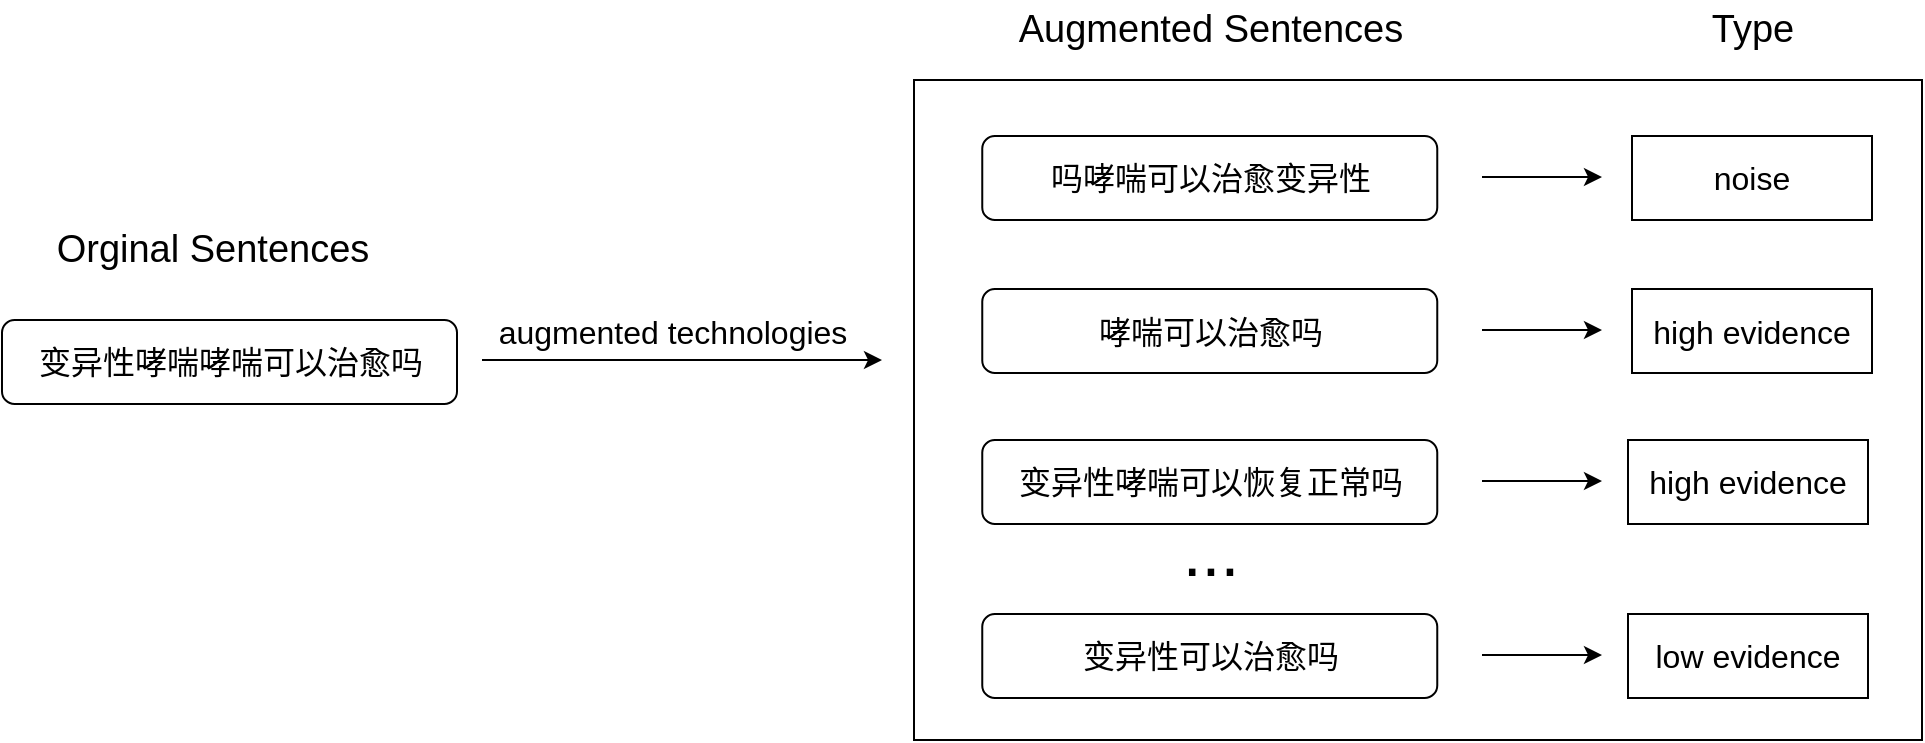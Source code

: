 <mxfile version="14.4.8" type="github">
  <diagram id="YlWgNAwH1TdZY_ML43Tv" name="第 1 页">
    <mxGraphModel dx="1865" dy="548" grid="1" gridSize="10" guides="1" tooltips="1" connect="1" arrows="1" fold="1" page="1" pageScale="1" pageWidth="827" pageHeight="1169" math="0" shadow="0">
      <root>
        <mxCell id="0" />
        <mxCell id="1" parent="0" />
        <mxCell id="W7F7GFE-B0lri0et1CsU-3" value="" style="rounded=1;whiteSpace=wrap;html=1;" vertex="1" parent="1">
          <mxGeometry x="-60" y="170" width="227.5" height="42" as="geometry" />
        </mxCell>
        <mxCell id="W7F7GFE-B0lri0et1CsU-4" value="" style="edgeStyle=orthogonalEdgeStyle;rounded=0;orthogonalLoop=1;jettySize=auto;html=1;fontSize=29;" edge="1" parent="1">
          <mxGeometry relative="1" as="geometry">
            <mxPoint x="180" y="190" as="sourcePoint" />
            <mxPoint x="380" y="190" as="targetPoint" />
          </mxGeometry>
        </mxCell>
        <mxCell id="W7F7GFE-B0lri0et1CsU-5" value="&lt;font style=&quot;font-size: 16px&quot;&gt;变异性哮喘哮喘可以治愈吗&lt;/font&gt;" style="text;html=1;resizable=0;autosize=1;align=center;verticalAlign=middle;points=[];rounded=0;fontSize=16;" vertex="1" parent="1">
          <mxGeometry x="-51.25" y="181" width="210" height="20" as="geometry" />
        </mxCell>
        <mxCell id="W7F7GFE-B0lri0et1CsU-6" value="Orginal Sentences" style="text;html=1;align=center;verticalAlign=middle;resizable=0;points=[];autosize=1;fontSize=19;" vertex="1" parent="1">
          <mxGeometry x="-40" y="120" width="170" height="30" as="geometry" />
        </mxCell>
        <mxCell id="W7F7GFE-B0lri0et1CsU-7" value="augmented technologies" style="text;html=1;align=center;verticalAlign=middle;resizable=0;points=[];autosize=1;fontSize=16;" vertex="1" parent="1">
          <mxGeometry x="180" y="165.5" width="190" height="20" as="geometry" />
        </mxCell>
        <mxCell id="W7F7GFE-B0lri0et1CsU-8" value="Augmented Sentences" style="text;html=1;align=center;verticalAlign=middle;resizable=0;points=[];autosize=1;fontSize=19;" vertex="1" parent="1">
          <mxGeometry x="438.88" y="10" width="210" height="30" as="geometry" />
        </mxCell>
        <mxCell id="W7F7GFE-B0lri0et1CsU-9" value="" style="rounded=0;whiteSpace=wrap;html=1;sketch=0;" vertex="1" parent="1">
          <mxGeometry x="396" y="50" width="504" height="330" as="geometry" />
        </mxCell>
        <mxCell id="W7F7GFE-B0lri0et1CsU-16" value="..." style="text;html=1;align=center;verticalAlign=middle;resizable=0;points=[];autosize=1;fontSize=34;" vertex="1" parent="1">
          <mxGeometry x="523.88" y="261" width="40" height="50" as="geometry" />
        </mxCell>
        <mxCell id="W7F7GFE-B0lri0et1CsU-18" value="" style="rounded=1;whiteSpace=wrap;html=1;" vertex="1" parent="1">
          <mxGeometry x="430.13" y="230" width="227.5" height="42" as="geometry" />
        </mxCell>
        <mxCell id="W7F7GFE-B0lri0et1CsU-19" value="&lt;font style=&quot;font-size: 16px&quot;&gt;变异性哮喘可以恢复正常吗&lt;/font&gt;" style="text;html=1;resizable=0;autosize=1;align=center;verticalAlign=middle;points=[];rounded=0;fontSize=16;" vertex="1" parent="1">
          <mxGeometry x="438.88" y="241" width="210" height="20" as="geometry" />
        </mxCell>
        <mxCell id="W7F7GFE-B0lri0et1CsU-22" value="" style="rounded=1;whiteSpace=wrap;html=1;" vertex="1" parent="1">
          <mxGeometry x="430.13" y="78" width="227.5" height="42" as="geometry" />
        </mxCell>
        <mxCell id="W7F7GFE-B0lri0et1CsU-23" value="&lt;font style=&quot;font-size: 16px&quot;&gt;吗哮喘可以治愈变异性&lt;/font&gt;" style="text;html=1;resizable=0;autosize=1;align=center;verticalAlign=middle;points=[];rounded=0;fontSize=16;" vertex="1" parent="1">
          <mxGeometry x="453.88" y="89" width="180" height="20" as="geometry" />
        </mxCell>
        <mxCell id="W7F7GFE-B0lri0et1CsU-25" value="Type" style="text;html=1;align=center;verticalAlign=middle;resizable=0;points=[];autosize=1;fontSize=19;" vertex="1" parent="1">
          <mxGeometry x="785" y="10" width="60" height="30" as="geometry" />
        </mxCell>
        <mxCell id="W7F7GFE-B0lri0et1CsU-26" value="high evidence" style="rounded=0;whiteSpace=wrap;html=1;fontSize=16;" vertex="1" parent="1">
          <mxGeometry x="755" y="154.5" width="120" height="42" as="geometry" />
        </mxCell>
        <mxCell id="W7F7GFE-B0lri0et1CsU-27" value="noise" style="rounded=0;whiteSpace=wrap;html=1;fontSize=16;" vertex="1" parent="1">
          <mxGeometry x="755" y="78" width="120" height="42" as="geometry" />
        </mxCell>
        <mxCell id="W7F7GFE-B0lri0et1CsU-28" value="low evidence" style="rounded=0;whiteSpace=wrap;html=1;fontSize=16;" vertex="1" parent="1">
          <mxGeometry x="753" y="317" width="120" height="42" as="geometry" />
        </mxCell>
        <mxCell id="W7F7GFE-B0lri0et1CsU-29" value="" style="rounded=1;whiteSpace=wrap;html=1;" vertex="1" parent="1">
          <mxGeometry x="430.13" y="154.5" width="227.5" height="42" as="geometry" />
        </mxCell>
        <mxCell id="W7F7GFE-B0lri0et1CsU-30" value="哮喘可以治愈吗" style="text;html=1;resizable=0;autosize=1;align=center;verticalAlign=middle;points=[];rounded=0;fontSize=16;" vertex="1" parent="1">
          <mxGeometry x="478.88" y="165.5" width="130" height="20" as="geometry" />
        </mxCell>
        <mxCell id="W7F7GFE-B0lri0et1CsU-32" value="" style="rounded=1;whiteSpace=wrap;html=1;" vertex="1" parent="1">
          <mxGeometry x="430.13" y="317" width="227.5" height="42" as="geometry" />
        </mxCell>
        <mxCell id="W7F7GFE-B0lri0et1CsU-33" value="变异性可以治愈吗" style="text;html=1;resizable=0;autosize=1;align=center;verticalAlign=middle;points=[];rounded=0;fontSize=16;" vertex="1" parent="1">
          <mxGeometry x="473.88" y="328" width="140" height="20" as="geometry" />
        </mxCell>
        <mxCell id="W7F7GFE-B0lri0et1CsU-34" value="high evidence" style="rounded=0;whiteSpace=wrap;html=1;fontSize=16;" vertex="1" parent="1">
          <mxGeometry x="753" y="230" width="120" height="42" as="geometry" />
        </mxCell>
        <mxCell id="W7F7GFE-B0lri0et1CsU-41" value="" style="endArrow=classic;html=1;fontSize=16;" edge="1" parent="1">
          <mxGeometry width="50" height="50" relative="1" as="geometry">
            <mxPoint x="680" y="98.5" as="sourcePoint" />
            <mxPoint x="740" y="98.5" as="targetPoint" />
          </mxGeometry>
        </mxCell>
        <mxCell id="W7F7GFE-B0lri0et1CsU-42" value="" style="endArrow=classic;html=1;fontSize=16;" edge="1" parent="1">
          <mxGeometry width="50" height="50" relative="1" as="geometry">
            <mxPoint x="680" y="175" as="sourcePoint" />
            <mxPoint x="740" y="175" as="targetPoint" />
          </mxGeometry>
        </mxCell>
        <mxCell id="W7F7GFE-B0lri0et1CsU-43" value="" style="endArrow=classic;html=1;fontSize=16;" edge="1" parent="1">
          <mxGeometry width="50" height="50" relative="1" as="geometry">
            <mxPoint x="680" y="250.5" as="sourcePoint" />
            <mxPoint x="740" y="250.5" as="targetPoint" />
          </mxGeometry>
        </mxCell>
        <mxCell id="W7F7GFE-B0lri0et1CsU-44" value="" style="endArrow=classic;html=1;fontSize=16;" edge="1" parent="1">
          <mxGeometry width="50" height="50" relative="1" as="geometry">
            <mxPoint x="680" y="337.5" as="sourcePoint" />
            <mxPoint x="740" y="337.5" as="targetPoint" />
          </mxGeometry>
        </mxCell>
      </root>
    </mxGraphModel>
  </diagram>
</mxfile>
